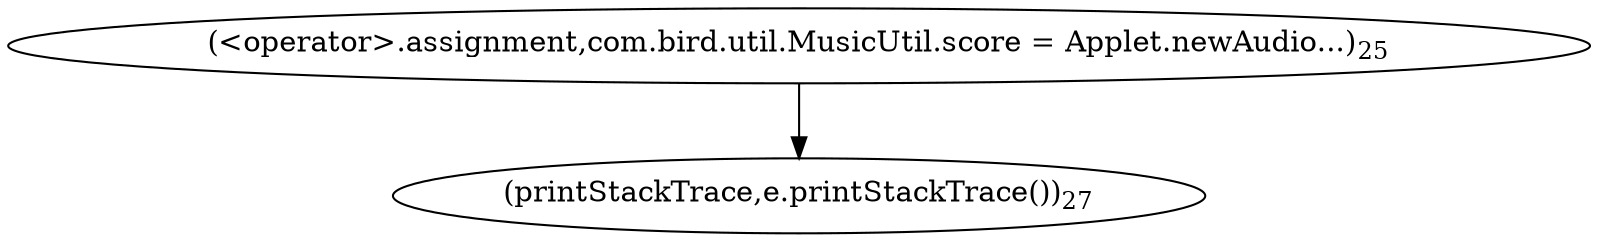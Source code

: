 digraph "load" {  
"62" [label = <(&lt;operator&gt;.assignment,com.bird.util.MusicUtil.score = Applet.newAudio...)<SUB>25</SUB>> ]
"80" [label = <(printStackTrace,e.printStackTrace())<SUB>27</SUB>> ]
  "62" -> "80" 
}
